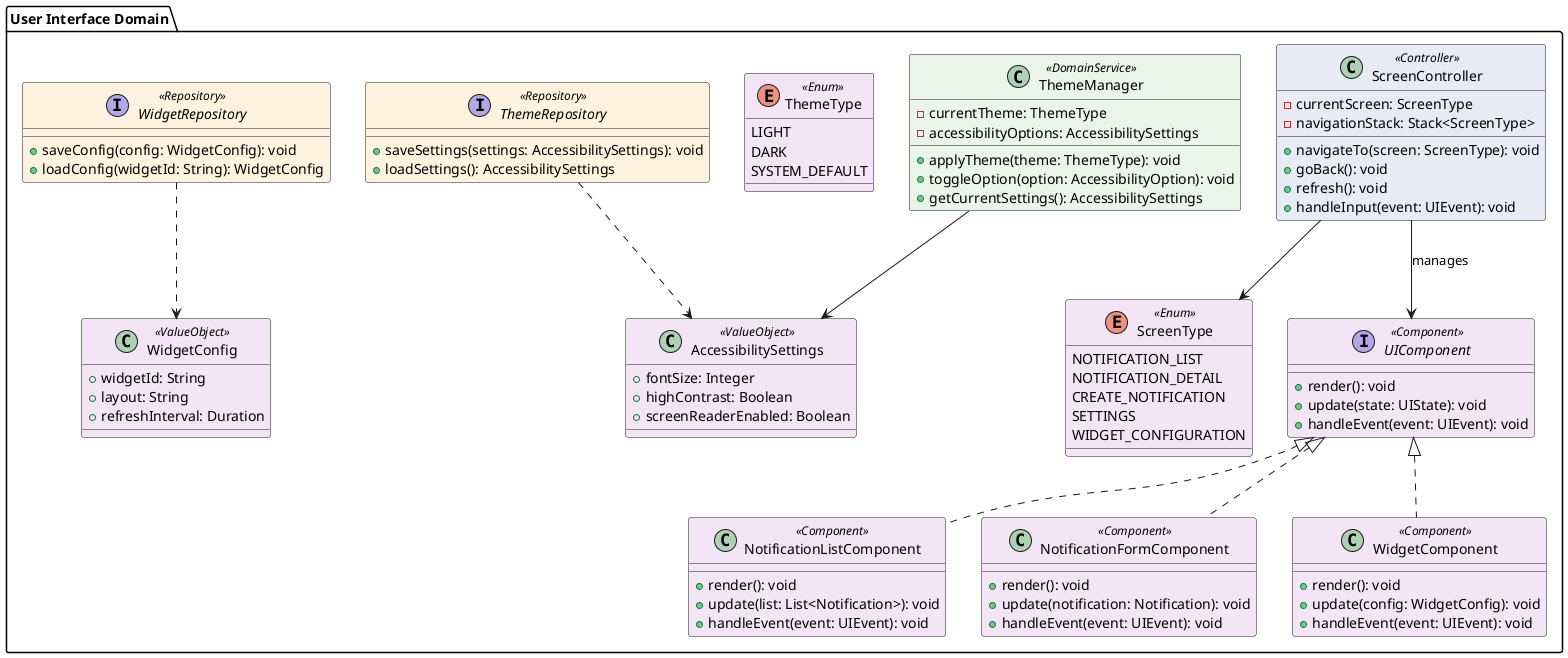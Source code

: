 @startuml UIUXDomain

!define CONTROLLER_COLOR #E8EAF6
!define COMPONENT_COLOR #F3E5F5
!define SERVICE_COLOR #E8F5E8
!define REPOSITORY_COLOR #FFF3E0

package "User Interface Domain" {

  class ScreenController <<Controller>> CONTROLLER_COLOR {
    -currentScreen: ScreenType
    -navigationStack: Stack<ScreenType>
    +navigateTo(screen: ScreenType): void
    +goBack(): void
    +refresh(): void
    +handleInput(event: UIEvent): void
  }

  enum ScreenType <<Enum>> COMPONENT_COLOR {
    NOTIFICATION_LIST
    NOTIFICATION_DETAIL
    CREATE_NOTIFICATION
    SETTINGS
    WIDGET_CONFIGURATION
  }

  interface UIComponent <<Component>> COMPONENT_COLOR {
    +render(): void
    +update(state: UIState): void
    +handleEvent(event: UIEvent): void
  }

  class NotificationListComponent <<Component>> COMPONENT_COLOR {
    +render(): void
    +update(list: List<Notification>): void
    +handleEvent(event: UIEvent): void
  }

  class NotificationFormComponent <<Component>> COMPONENT_COLOR {
    +render(): void
    +update(notification: Notification): void
    +handleEvent(event: UIEvent): void
  }

  class WidgetComponent <<Component>> COMPONENT_COLOR {
    +render(): void
    +update(config: WidgetConfig): void
    +handleEvent(event: UIEvent): void
  }

  class ThemeManager <<DomainService>> SERVICE_COLOR {
    -currentTheme: ThemeType
    -accessibilityOptions: AccessibilitySettings
    +applyTheme(theme: ThemeType): void
    +toggleOption(option: AccessibilityOption): void
    +getCurrentSettings(): AccessibilitySettings
  }

  enum ThemeType <<Enum>> COMPONENT_COLOR {
    LIGHT
    DARK
    SYSTEM_DEFAULT
  }

  class AccessibilitySettings <<ValueObject>> COMPONENT_COLOR {
    +fontSize: Integer
    +highContrast: Boolean
    +screenReaderEnabled: Boolean
  }

  class WidgetConfig <<ValueObject>> COMPONENT_COLOR {
    +widgetId: String
    +layout: String
    +refreshInterval: Duration
  }

  interface ThemeRepository <<Repository>> REPOSITORY_COLOR {
    +saveSettings(settings: AccessibilitySettings): void
    +loadSettings(): AccessibilitySettings
  }

  interface WidgetRepository <<Repository>> REPOSITORY_COLOR {
    +saveConfig(config: WidgetConfig): void
    +loadConfig(widgetId: String): WidgetConfig
  }

}

' Relationships
ScreenController --> UIComponent : manages
UIComponent <|.. NotificationListComponent
UIComponent <|.. NotificationFormComponent
UIComponent <|.. WidgetComponent
ScreenController --> ScreenType
ThemeManager --> AccessibilitySettings
ThemeRepository ..> AccessibilitySettings
WidgetRepository ..> WidgetConfig
@enduml